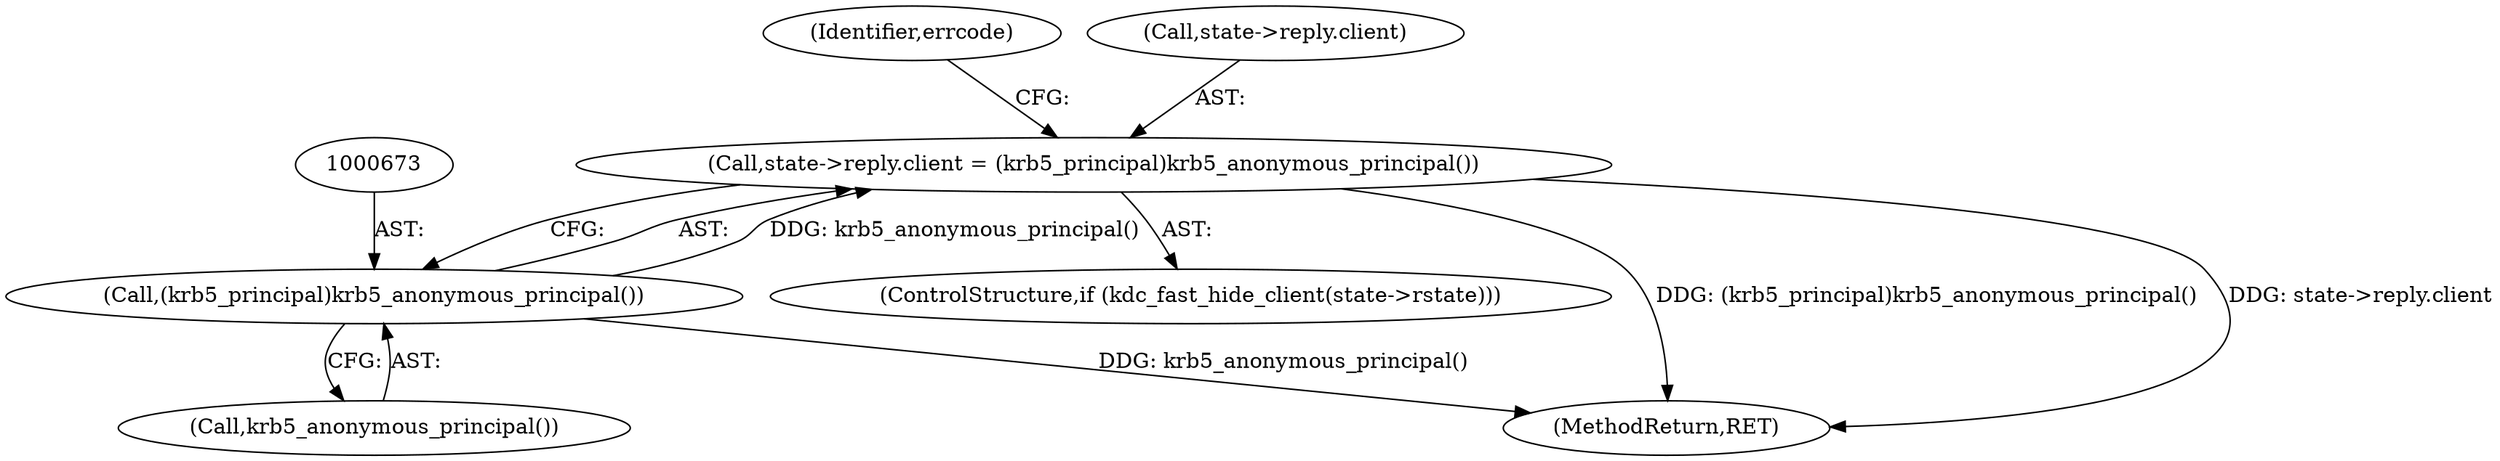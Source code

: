 digraph "0_krb5_ffb35baac6981f9e8914f8f3bffd37f284b85970@pointer" {
"1000666" [label="(Call,state->reply.client = (krb5_principal)krb5_anonymous_principal())"];
"1000672" [label="(Call,(krb5_principal)krb5_anonymous_principal())"];
"1000672" [label="(Call,(krb5_principal)krb5_anonymous_principal())"];
"1000661" [label="(ControlStructure,if (kdc_fast_hide_client(state->rstate)))"];
"1001161" [label="(MethodReturn,RET)"];
"1000674" [label="(Call,krb5_anonymous_principal())"];
"1000676" [label="(Identifier,errcode)"];
"1000667" [label="(Call,state->reply.client)"];
"1000666" [label="(Call,state->reply.client = (krb5_principal)krb5_anonymous_principal())"];
"1000666" -> "1000661"  [label="AST: "];
"1000666" -> "1000672"  [label="CFG: "];
"1000667" -> "1000666"  [label="AST: "];
"1000672" -> "1000666"  [label="AST: "];
"1000676" -> "1000666"  [label="CFG: "];
"1000666" -> "1001161"  [label="DDG: (krb5_principal)krb5_anonymous_principal()"];
"1000666" -> "1001161"  [label="DDG: state->reply.client"];
"1000672" -> "1000666"  [label="DDG: krb5_anonymous_principal()"];
"1000672" -> "1000674"  [label="CFG: "];
"1000673" -> "1000672"  [label="AST: "];
"1000674" -> "1000672"  [label="AST: "];
"1000672" -> "1001161"  [label="DDG: krb5_anonymous_principal()"];
}
